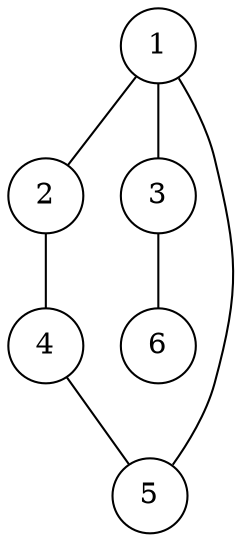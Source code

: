 digraph questionone {
node [shape=circle]
edge [arrowhead=none]
subgraph {
1 -> 2
1 -> 3
1 -> 5
2 -> 4
3 -> 6
4 -> 5
}
}
